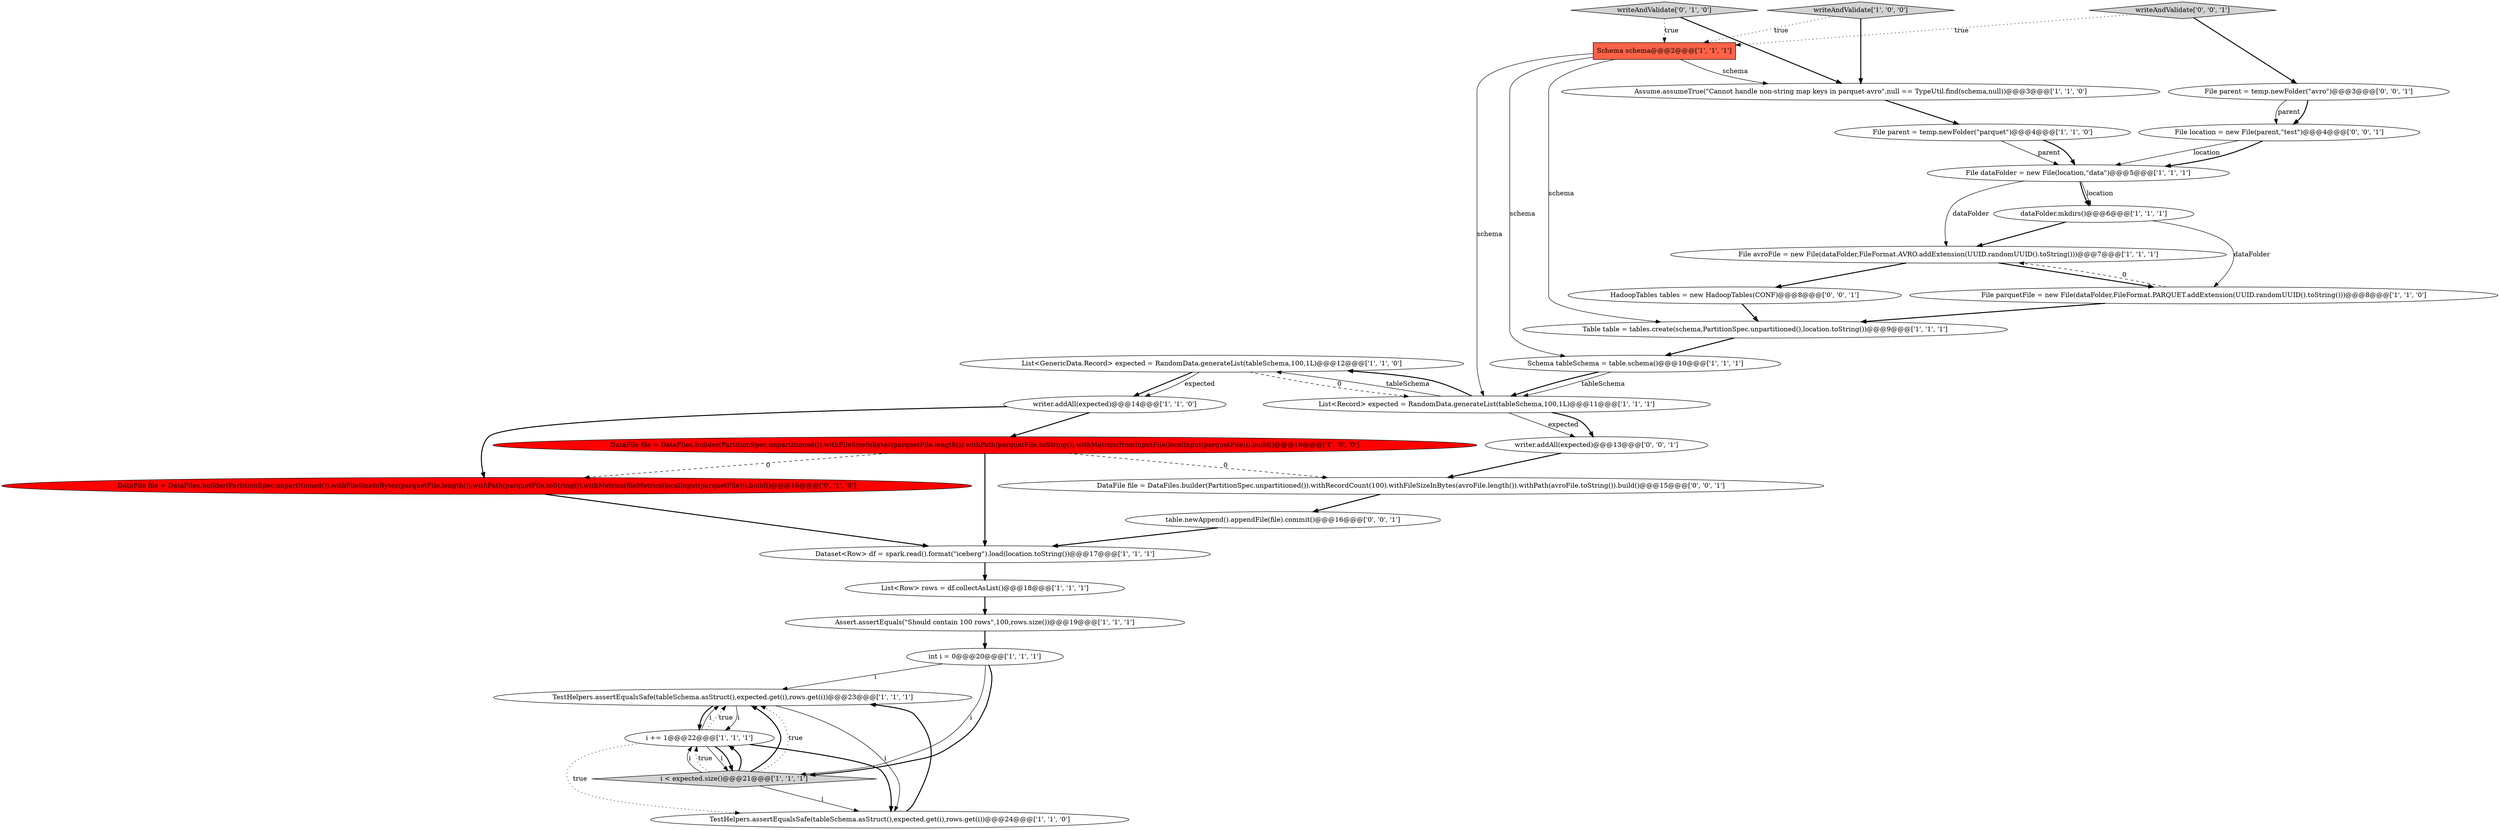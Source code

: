 digraph {
21 [style = filled, label = "int i = 0@@@20@@@['1', '1', '1']", fillcolor = white, shape = ellipse image = "AAA0AAABBB1BBB"];
12 [style = filled, label = "dataFolder.mkdirs()@@@6@@@['1', '1', '1']", fillcolor = white, shape = ellipse image = "AAA0AAABBB1BBB"];
0 [style = filled, label = "File dataFolder = new File(location,\"data\")@@@5@@@['1', '1', '1']", fillcolor = white, shape = ellipse image = "AAA0AAABBB1BBB"];
2 [style = filled, label = "Table table = tables.create(schema,PartitionSpec.unpartitioned(),location.toString())@@@9@@@['1', '1', '1']", fillcolor = white, shape = ellipse image = "AAA0AAABBB1BBB"];
5 [style = filled, label = "Assume.assumeTrue(\"Cannot handle non-string map keys in parquet-avro\",null == TypeUtil.find(schema,null))@@@3@@@['1', '1', '0']", fillcolor = white, shape = ellipse image = "AAA0AAABBB1BBB"];
1 [style = filled, label = "Assert.assertEquals(\"Should contain 100 rows\",100,rows.size())@@@19@@@['1', '1', '1']", fillcolor = white, shape = ellipse image = "AAA0AAABBB1BBB"];
25 [style = filled, label = "table.newAppend().appendFile(file).commit()@@@16@@@['0', '0', '1']", fillcolor = white, shape = ellipse image = "AAA0AAABBB3BBB"];
26 [style = filled, label = "DataFile file = DataFiles.builder(PartitionSpec.unpartitioned()).withRecordCount(100).withFileSizeInBytes(avroFile.length()).withPath(avroFile.toString()).build()@@@15@@@['0', '0', '1']", fillcolor = white, shape = ellipse image = "AAA0AAABBB3BBB"];
3 [style = filled, label = "TestHelpers.assertEqualsSafe(tableSchema.asStruct(),expected.get(i),rows.get(i))@@@23@@@['1', '1', '1']", fillcolor = white, shape = ellipse image = "AAA0AAABBB1BBB"];
30 [style = filled, label = "HadoopTables tables = new HadoopTables(CONF)@@@8@@@['0', '0', '1']", fillcolor = white, shape = ellipse image = "AAA0AAABBB3BBB"];
16 [style = filled, label = "File parent = temp.newFolder(\"parquet\")@@@4@@@['1', '1', '0']", fillcolor = white, shape = ellipse image = "AAA0AAABBB1BBB"];
8 [style = filled, label = "List<GenericData.Record> expected = RandomData.generateList(tableSchema,100,1L)@@@12@@@['1', '1', '0']", fillcolor = white, shape = ellipse image = "AAA0AAABBB1BBB"];
14 [style = filled, label = "List<Row> rows = df.collectAsList()@@@18@@@['1', '1', '1']", fillcolor = white, shape = ellipse image = "AAA0AAABBB1BBB"];
28 [style = filled, label = "File parent = temp.newFolder(\"avro\")@@@3@@@['0', '0', '1']", fillcolor = white, shape = ellipse image = "AAA0AAABBB3BBB"];
29 [style = filled, label = "File location = new File(parent,\"test\")@@@4@@@['0', '0', '1']", fillcolor = white, shape = ellipse image = "AAA0AAABBB3BBB"];
7 [style = filled, label = "i += 1@@@22@@@['1', '1', '1']", fillcolor = white, shape = ellipse image = "AAA0AAABBB1BBB"];
10 [style = filled, label = "Dataset<Row> df = spark.read().format(\"iceberg\").load(location.toString())@@@17@@@['1', '1', '1']", fillcolor = white, shape = ellipse image = "AAA0AAABBB1BBB"];
19 [style = filled, label = "DataFile file = DataFiles.builder(PartitionSpec.unpartitioned()).withFileSizeInBytes(parquetFile.length()).withPath(parquetFile.toString()).withMetrics(fromInputFile(localInput(parquetFile))).build()@@@16@@@['1', '0', '0']", fillcolor = red, shape = ellipse image = "AAA1AAABBB1BBB"];
13 [style = filled, label = "File parquetFile = new File(dataFolder,FileFormat.PARQUET.addExtension(UUID.randomUUID().toString()))@@@8@@@['1', '1', '0']", fillcolor = white, shape = ellipse image = "AAA0AAABBB1BBB"];
18 [style = filled, label = "Schema tableSchema = table.schema()@@@10@@@['1', '1', '1']", fillcolor = white, shape = ellipse image = "AAA0AAABBB1BBB"];
27 [style = filled, label = "writer.addAll(expected)@@@13@@@['0', '0', '1']", fillcolor = white, shape = ellipse image = "AAA0AAABBB3BBB"];
20 [style = filled, label = "TestHelpers.assertEqualsSafe(tableSchema.asStruct(),expected.get(i),rows.get(i))@@@24@@@['1', '1', '0']", fillcolor = white, shape = ellipse image = "AAA0AAABBB1BBB"];
9 [style = filled, label = "i < expected.size()@@@21@@@['1', '1', '1']", fillcolor = lightgray, shape = diamond image = "AAA0AAABBB1BBB"];
6 [style = filled, label = "writer.addAll(expected)@@@14@@@['1', '1', '0']", fillcolor = white, shape = ellipse image = "AAA0AAABBB1BBB"];
23 [style = filled, label = "writeAndValidate['0', '1', '0']", fillcolor = lightgray, shape = diamond image = "AAA0AAABBB2BBB"];
24 [style = filled, label = "writeAndValidate['0', '0', '1']", fillcolor = lightgray, shape = diamond image = "AAA0AAABBB3BBB"];
17 [style = filled, label = "writeAndValidate['1', '0', '0']", fillcolor = lightgray, shape = diamond image = "AAA0AAABBB1BBB"];
4 [style = filled, label = "Schema schema@@@2@@@['1', '1', '1']", fillcolor = tomato, shape = box image = "AAA0AAABBB1BBB"];
11 [style = filled, label = "File avroFile = new File(dataFolder,FileFormat.AVRO.addExtension(UUID.randomUUID().toString()))@@@7@@@['1', '1', '1']", fillcolor = white, shape = ellipse image = "AAA0AAABBB1BBB"];
22 [style = filled, label = "DataFile file = DataFiles.builder(PartitionSpec.unpartitioned()).withFileSizeInBytes(parquetFile.length()).withPath(parquetFile.toString()).withMetrics(fileMetrics(localInput(parquetFile))).build()@@@16@@@['0', '1', '0']", fillcolor = red, shape = ellipse image = "AAA1AAABBB2BBB"];
15 [style = filled, label = "List<Record> expected = RandomData.generateList(tableSchema,100,1L)@@@11@@@['1', '1', '1']", fillcolor = white, shape = ellipse image = "AAA0AAABBB1BBB"];
29->0 [style = solid, label="location"];
28->29 [style = bold, label=""];
24->28 [style = bold, label=""];
17->5 [style = bold, label=""];
4->2 [style = solid, label="schema"];
16->0 [style = bold, label=""];
23->5 [style = bold, label=""];
15->27 [style = solid, label="expected"];
7->3 [style = solid, label="i"];
10->14 [style = bold, label=""];
6->22 [style = bold, label=""];
17->4 [style = dotted, label="true"];
4->15 [style = solid, label="schema"];
24->4 [style = dotted, label="true"];
0->12 [style = bold, label=""];
26->25 [style = bold, label=""];
3->7 [style = solid, label="i"];
8->15 [style = dashed, label="0"];
0->12 [style = solid, label="location"];
12->11 [style = bold, label=""];
18->15 [style = bold, label=""];
29->0 [style = bold, label=""];
2->18 [style = bold, label=""];
19->10 [style = bold, label=""];
8->6 [style = bold, label=""];
20->3 [style = bold, label=""];
6->19 [style = bold, label=""];
7->20 [style = bold, label=""];
21->9 [style = solid, label="i"];
12->13 [style = solid, label="dataFolder"];
9->7 [style = bold, label=""];
15->8 [style = solid, label="tableSchema"];
7->9 [style = solid, label="i"];
8->6 [style = solid, label="expected"];
14->1 [style = bold, label=""];
7->20 [style = dotted, label="true"];
28->29 [style = solid, label="parent"];
4->18 [style = solid, label="schema"];
5->16 [style = bold, label=""];
7->9 [style = bold, label=""];
0->11 [style = solid, label="dataFolder"];
21->9 [style = bold, label=""];
23->4 [style = dotted, label="true"];
19->26 [style = dashed, label="0"];
3->7 [style = bold, label=""];
7->3 [style = dotted, label="true"];
1->21 [style = bold, label=""];
11->13 [style = bold, label=""];
3->20 [style = solid, label="i"];
22->10 [style = bold, label=""];
9->3 [style = bold, label=""];
18->15 [style = solid, label="tableSchema"];
25->10 [style = bold, label=""];
16->0 [style = solid, label="parent"];
4->5 [style = solid, label="schema"];
9->20 [style = solid, label="i"];
9->7 [style = solid, label="i"];
9->3 [style = dotted, label="true"];
30->2 [style = bold, label=""];
9->7 [style = dotted, label="true"];
21->3 [style = solid, label="i"];
15->27 [style = bold, label=""];
13->11 [style = dashed, label="0"];
15->8 [style = bold, label=""];
11->30 [style = bold, label=""];
19->22 [style = dashed, label="0"];
13->2 [style = bold, label=""];
27->26 [style = bold, label=""];
}
